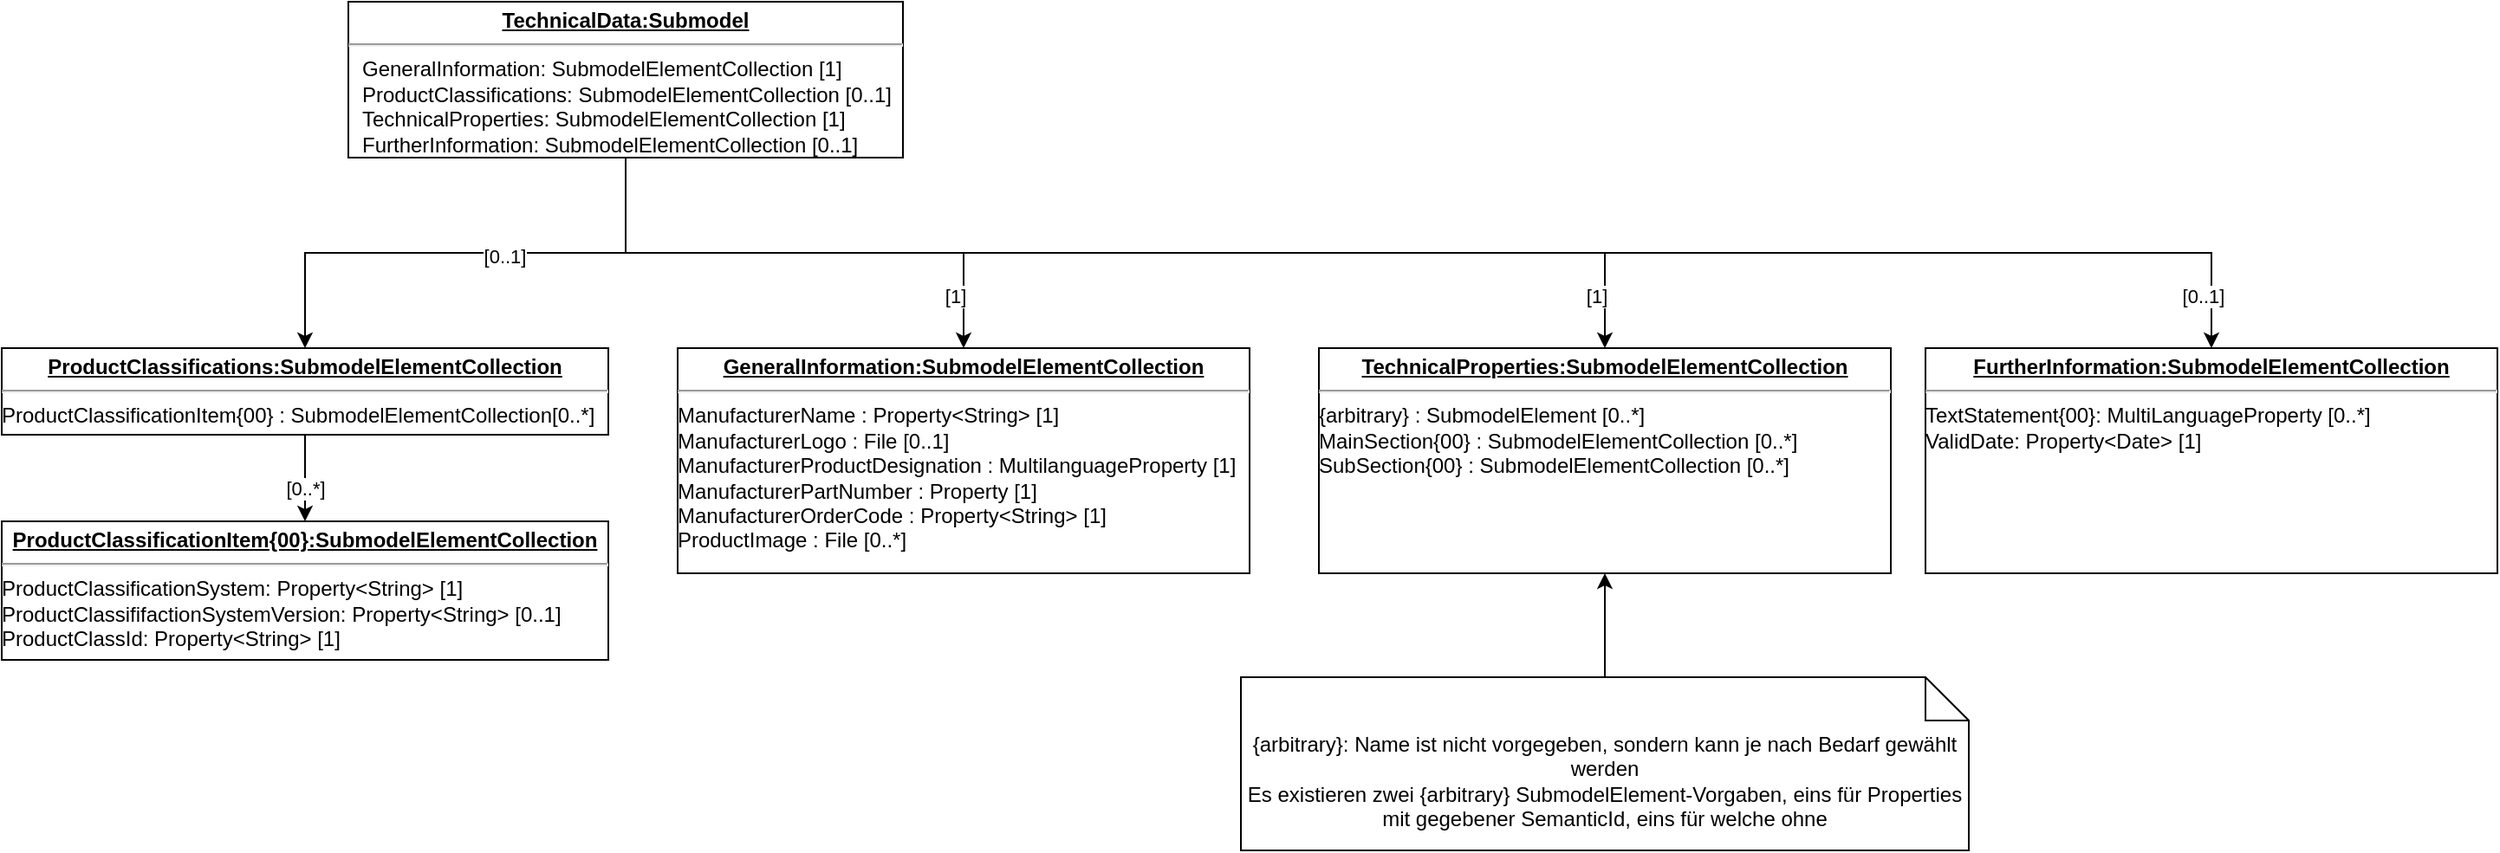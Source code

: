 <mxfile version="13.10.0" type="github">
  <diagram id="LOZXMUCH9rTvnQsDgAjs" name="Page-1">
    <mxGraphModel dx="854" dy="404" grid="1" gridSize="10" guides="1" tooltips="1" connect="1" arrows="1" fold="1" page="1" pageScale="1" pageWidth="827" pageHeight="1169" math="0" shadow="0">
      <root>
        <mxCell id="0" />
        <mxCell id="1" parent="0" />
        <mxCell id="JSMg2LDfkCpK5-ybNOtz-7" style="edgeStyle=orthogonalEdgeStyle;rounded=0;orthogonalLoop=1;jettySize=auto;html=1;exitX=0.5;exitY=1;exitDx=0;exitDy=0;entryX=0.5;entryY=0;entryDx=0;entryDy=0;" parent="1" source="JSMg2LDfkCpK5-ybNOtz-1" target="JSMg2LDfkCpK5-ybNOtz-2" edge="1">
          <mxGeometry relative="1" as="geometry" />
        </mxCell>
        <mxCell id="JSMg2LDfkCpK5-ybNOtz-10" value="[1]" style="edgeLabel;html=1;align=center;verticalAlign=middle;resizable=0;points=[];" parent="JSMg2LDfkCpK5-ybNOtz-7" vertex="1" connectable="0">
          <mxGeometry x="-0.253" y="-4" relative="1" as="geometry">
            <mxPoint x="131" y="21" as="offset" />
          </mxGeometry>
        </mxCell>
        <mxCell id="JSMg2LDfkCpK5-ybNOtz-8" style="edgeStyle=orthogonalEdgeStyle;rounded=0;orthogonalLoop=1;jettySize=auto;html=1;exitX=0.5;exitY=1;exitDx=0;exitDy=0;entryX=0.5;entryY=0;entryDx=0;entryDy=0;" parent="1" source="JSMg2LDfkCpK5-ybNOtz-1" target="JSMg2LDfkCpK5-ybNOtz-5" edge="1">
          <mxGeometry relative="1" as="geometry" />
        </mxCell>
        <mxCell id="JSMg2LDfkCpK5-ybNOtz-11" value="&lt;div&gt;[0..1]&lt;/div&gt;" style="edgeLabel;html=1;align=center;verticalAlign=middle;resizable=0;points=[];" parent="JSMg2LDfkCpK5-ybNOtz-8" vertex="1" connectable="0">
          <mxGeometry x="-0.152" y="2" relative="1" as="geometry">
            <mxPoint as="offset" />
          </mxGeometry>
        </mxCell>
        <mxCell id="JSMg2LDfkCpK5-ybNOtz-17" style="edgeStyle=orthogonalEdgeStyle;rounded=0;orthogonalLoop=1;jettySize=auto;html=1;exitX=0.5;exitY=1;exitDx=0;exitDy=0;entryX=0.5;entryY=0;entryDx=0;entryDy=0;" parent="1" source="JSMg2LDfkCpK5-ybNOtz-1" target="JSMg2LDfkCpK5-ybNOtz-13" edge="1">
          <mxGeometry relative="1" as="geometry" />
        </mxCell>
        <mxCell id="JSMg2LDfkCpK5-ybNOtz-18" value="[1]" style="edgeLabel;html=1;align=center;verticalAlign=middle;resizable=0;points=[];" parent="JSMg2LDfkCpK5-ybNOtz-17" vertex="1" connectable="0">
          <mxGeometry x="0.615" relative="1" as="geometry">
            <mxPoint x="70" y="25" as="offset" />
          </mxGeometry>
        </mxCell>
        <mxCell id="JSMg2LDfkCpK5-ybNOtz-19" style="edgeStyle=orthogonalEdgeStyle;rounded=0;orthogonalLoop=1;jettySize=auto;html=1;exitX=0.5;exitY=1;exitDx=0;exitDy=0;entryX=0.5;entryY=0;entryDx=0;entryDy=0;" parent="1" source="JSMg2LDfkCpK5-ybNOtz-1" target="JSMg2LDfkCpK5-ybNOtz-14" edge="1">
          <mxGeometry relative="1" as="geometry" />
        </mxCell>
        <mxCell id="JSMg2LDfkCpK5-ybNOtz-20" value="&lt;div&gt;[0..1]&lt;/div&gt;" style="edgeLabel;html=1;align=center;verticalAlign=middle;resizable=0;points=[];" parent="JSMg2LDfkCpK5-ybNOtz-19" vertex="1" connectable="0">
          <mxGeometry x="0.815" y="2" relative="1" as="geometry">
            <mxPoint x="35" y="27" as="offset" />
          </mxGeometry>
        </mxCell>
        <mxCell id="JSMg2LDfkCpK5-ybNOtz-1" value="&lt;p style=&quot;margin: 0px ; margin-top: 4px ; text-align: center ; text-decoration: underline&quot;&gt;&lt;b&gt;TechnicalData:Submodel&lt;/b&gt;&lt;/p&gt;&lt;hr&gt;&lt;p style=&quot;margin: 0px ; margin-left: 8px&quot;&gt;GeneralInformation: SubmodelElementCollection [1]&lt;br&gt;&lt;/p&gt;&lt;p style=&quot;margin: 0px ; margin-left: 8px&quot;&gt;ProductClassifications: SubmodelElementCollection [0..1]&lt;br&gt;&lt;/p&gt;&lt;p style=&quot;margin: 0px ; margin-left: 8px&quot;&gt;TechnicalProperties: SubmodelElementCollection [1]&lt;br&gt;&lt;/p&gt;&lt;p style=&quot;margin: 0px ; margin-left: 8px&quot;&gt;FurtherInformation: SubmodelElementCollection [0..1]&lt;br&gt;&lt;/p&gt;" style="verticalAlign=top;align=left;overflow=fill;fontSize=12;fontFamily=Helvetica;html=1;" parent="1" vertex="1">
          <mxGeometry x="310" y="70" width="320" height="90" as="geometry" />
        </mxCell>
        <mxCell id="JSMg2LDfkCpK5-ybNOtz-2" value="&lt;p style=&quot;margin: 0px ; margin-top: 4px ; text-align: center ; text-decoration: underline&quot;&gt;&lt;b&gt;GeneralInformation:SubmodelElementCollection&lt;/b&gt; &lt;/p&gt;&lt;hr&gt;&lt;div&gt;ManufacturerName : Property&amp;lt;String&amp;gt; [1]&lt;/div&gt;&lt;div&gt;ManufacturerLogo : File [0..1]&lt;/div&gt;ManufacturerProductDesignation : MultilanguageProperty [1]&lt;br&gt;ManufacturerPartNumber : Property [1]&lt;br&gt;ManufacturerOrderCode : Property&amp;lt;String&amp;gt; [1]&lt;br&gt;ProductImage : File [0..*]" style="verticalAlign=top;align=left;overflow=fill;fontSize=12;fontFamily=Helvetica;html=1;" parent="1" vertex="1">
          <mxGeometry x="500" y="270" width="330" height="130" as="geometry" />
        </mxCell>
        <mxCell id="JSMg2LDfkCpK5-ybNOtz-9" style="edgeStyle=orthogonalEdgeStyle;rounded=0;orthogonalLoop=1;jettySize=auto;html=1;exitX=0.5;exitY=1;exitDx=0;exitDy=0;entryX=0.5;entryY=0;entryDx=0;entryDy=0;" parent="1" source="JSMg2LDfkCpK5-ybNOtz-5" target="JSMg2LDfkCpK5-ybNOtz-6" edge="1">
          <mxGeometry relative="1" as="geometry" />
        </mxCell>
        <mxCell id="JSMg2LDfkCpK5-ybNOtz-12" value="[0..*]" style="edgeLabel;html=1;align=center;verticalAlign=middle;resizable=0;points=[];" parent="JSMg2LDfkCpK5-ybNOtz-9" vertex="1" connectable="0">
          <mxGeometry x="0.218" relative="1" as="geometry">
            <mxPoint as="offset" />
          </mxGeometry>
        </mxCell>
        <mxCell id="JSMg2LDfkCpK5-ybNOtz-5" value="&lt;p style=&quot;margin: 0px ; margin-top: 4px ; text-align: center ; text-decoration: underline&quot;&gt;&lt;b&gt;ProductClassifications:SubmodelElementCollection&lt;/b&gt; &lt;/p&gt;&lt;hr&gt;&lt;div&gt;ProductClassificationItem{00} : SubmodelElementCollection[0..*]&lt;/div&gt;" style="verticalAlign=top;align=left;overflow=fill;fontSize=12;fontFamily=Helvetica;html=1;" parent="1" vertex="1">
          <mxGeometry x="110" y="270" width="350" height="50" as="geometry" />
        </mxCell>
        <mxCell id="JSMg2LDfkCpK5-ybNOtz-6" value="&lt;p style=&quot;margin: 0px ; margin-top: 4px ; text-align: center ; text-decoration: underline&quot;&gt;&lt;b&gt;ProductClassificationItem{00}:SubmodelElementCollection&lt;/b&gt; &lt;/p&gt;&lt;hr&gt;&lt;div&gt;ProductClassificationSystem: Property&amp;lt;String&amp;gt; [1]&lt;/div&gt;&lt;div&gt;ProductClassififactionSystemVersion: Property&amp;lt;String&amp;gt; [0..1]&lt;/div&gt;&lt;div&gt;ProductClassId: Property&amp;lt;String&amp;gt; [1]&lt;br&gt;&lt;/div&gt;" style="verticalAlign=top;align=left;overflow=fill;fontSize=12;fontFamily=Helvetica;html=1;" parent="1" vertex="1">
          <mxGeometry x="110" y="370" width="350" height="80" as="geometry" />
        </mxCell>
        <mxCell id="JSMg2LDfkCpK5-ybNOtz-13" value="&lt;p style=&quot;margin: 0px ; margin-top: 4px ; text-align: center ; text-decoration: underline&quot;&gt;&lt;b&gt;TechnicalProperties:SubmodelElementCollection&lt;/b&gt; &lt;/p&gt;&lt;hr&gt;&lt;div&gt;{arbitrary} : SubmodelElement [0..*]&lt;/div&gt;&lt;div&gt;MainSection{00} : SubmodelElementCollection [0..*]&lt;/div&gt;&lt;div&gt;SubSection{00} : SubmodelElementCollection [0..*]&lt;br&gt;&lt;/div&gt;&lt;div&gt;&lt;br&gt;&lt;/div&gt;" style="verticalAlign=top;align=left;overflow=fill;fontSize=12;fontFamily=Helvetica;html=1;" parent="1" vertex="1">
          <mxGeometry x="870" y="270" width="330" height="130" as="geometry" />
        </mxCell>
        <mxCell id="JSMg2LDfkCpK5-ybNOtz-14" value="&lt;p style=&quot;margin: 0px ; margin-top: 4px ; text-align: center ; text-decoration: underline&quot;&gt;&lt;b&gt;FurtherInformation:SubmodelElementCollection&lt;/b&gt; &lt;/p&gt;&lt;hr&gt;&lt;div&gt;TextStatement{00}: MultiLanguageProperty [0..*]&lt;/div&gt;&lt;div&gt;ValidDate: Property&amp;lt;Date&amp;gt; [1]&lt;br&gt;&lt;/div&gt;&lt;div&gt;&lt;br&gt;&lt;/div&gt;" style="verticalAlign=top;align=left;overflow=fill;fontSize=12;fontFamily=Helvetica;html=1;" parent="1" vertex="1">
          <mxGeometry x="1220" y="270" width="330" height="130" as="geometry" />
        </mxCell>
        <mxCell id="JSMg2LDfkCpK5-ybNOtz-16" style="edgeStyle=orthogonalEdgeStyle;rounded=0;orthogonalLoop=1;jettySize=auto;html=1;exitX=0.5;exitY=0;exitDx=0;exitDy=0;exitPerimeter=0;entryX=0.5;entryY=1;entryDx=0;entryDy=0;" parent="1" source="JSMg2LDfkCpK5-ybNOtz-15" target="JSMg2LDfkCpK5-ybNOtz-13" edge="1">
          <mxGeometry relative="1" as="geometry" />
        </mxCell>
        <mxCell id="JSMg2LDfkCpK5-ybNOtz-15" value="&lt;div&gt;{arbitrary}: Name ist nicht vorgegeben, sondern kann je nach Bedarf gewählt werden&lt;/div&gt;&lt;div&gt;Es existieren zwei {arbitrary} SubmodelElement-Vorgaben, eins für Properties mit gegebener SemanticId, eins für welche ohne&lt;br&gt;&lt;/div&gt;" style="shape=note2;boundedLbl=1;whiteSpace=wrap;html=1;size=25;verticalAlign=top;align=center;" parent="1" vertex="1">
          <mxGeometry x="825" y="460" width="420" height="100" as="geometry" />
        </mxCell>
      </root>
    </mxGraphModel>
  </diagram>
</mxfile>
